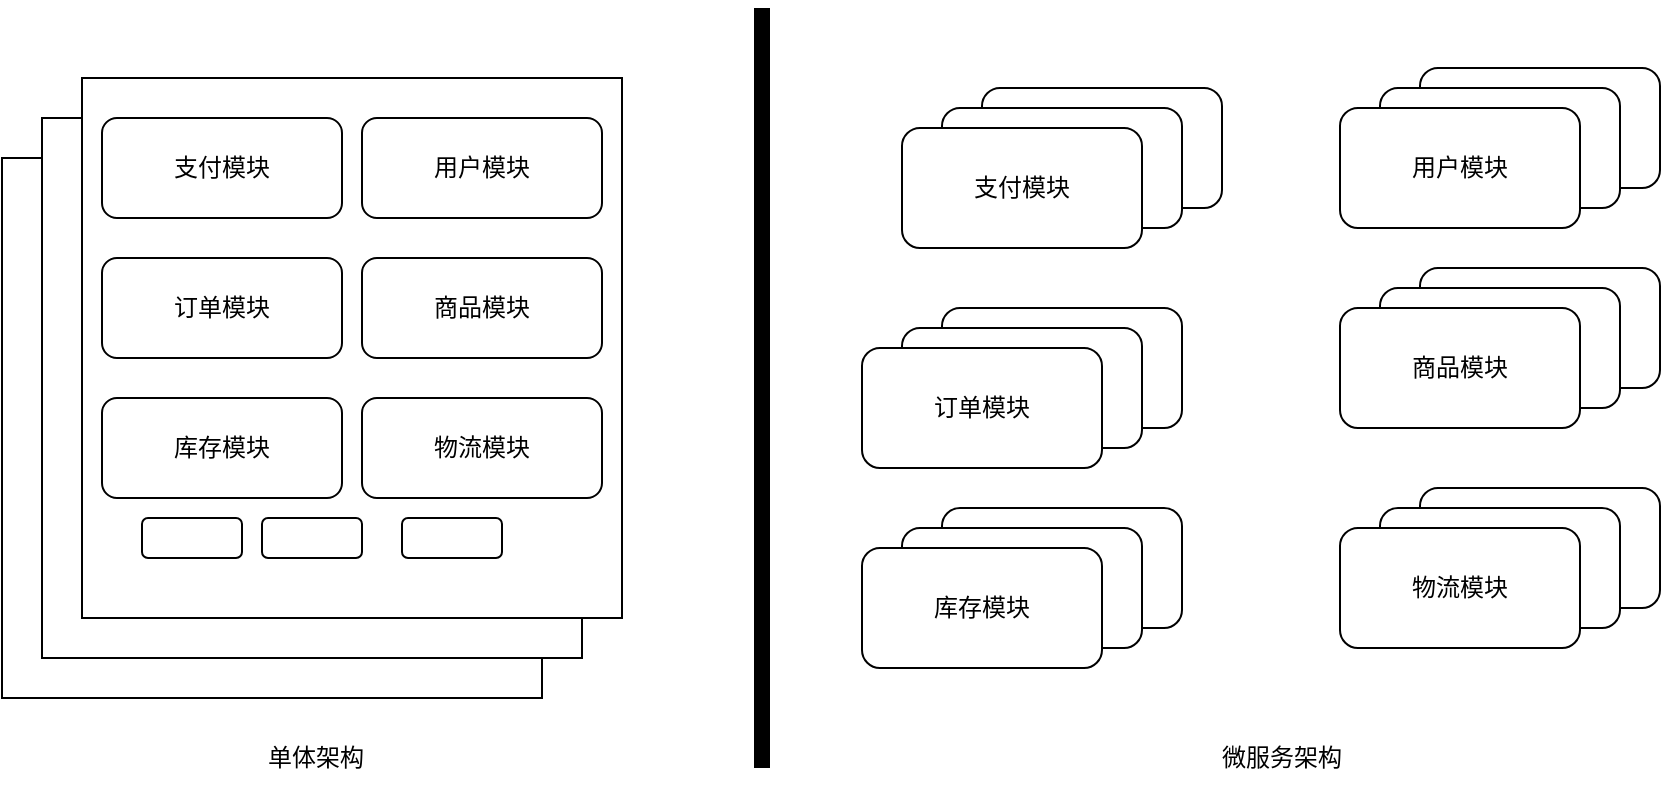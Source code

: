 <mxfile version="16.6.4" type="github" pages="2">
  <diagram id="87_Q6ZFnAjFzDvUmJnOb" name="Page-2">
    <mxGraphModel dx="1773" dy="1628" grid="1" gridSize="10" guides="1" tooltips="1" connect="1" arrows="1" fold="1" page="1" pageScale="1" pageWidth="827" pageHeight="1169" math="0" shadow="0">
      <root>
        <mxCell id="Rrpha_GVpdCCVJFFokgs-0" />
        <mxCell id="Rrpha_GVpdCCVJFFokgs-1" parent="Rrpha_GVpdCCVJFFokgs-0" />
        <mxCell id="TRPuWoFAxRg32xM1rv0A-3" value="" style="whiteSpace=wrap;html=1;aspect=fixed;" parent="Rrpha_GVpdCCVJFFokgs-1" vertex="1">
          <mxGeometry x="-600" y="75" width="270" height="270" as="geometry" />
        </mxCell>
        <mxCell id="TRPuWoFAxRg32xM1rv0A-4" value="" style="whiteSpace=wrap;html=1;aspect=fixed;" parent="Rrpha_GVpdCCVJFFokgs-1" vertex="1">
          <mxGeometry x="-580" y="55" width="270" height="270" as="geometry" />
        </mxCell>
        <mxCell id="TRPuWoFAxRg32xM1rv0A-0" value="" style="whiteSpace=wrap;html=1;aspect=fixed;" parent="Rrpha_GVpdCCVJFFokgs-1" vertex="1">
          <mxGeometry x="-560" y="35" width="270" height="270" as="geometry" />
        </mxCell>
        <mxCell id="TRPuWoFAxRg32xM1rv0A-1" value="支付模块" style="rounded=1;whiteSpace=wrap;html=1;" parent="Rrpha_GVpdCCVJFFokgs-1" vertex="1">
          <mxGeometry x="-550" y="55" width="120" height="50" as="geometry" />
        </mxCell>
        <mxCell id="TRPuWoFAxRg32xM1rv0A-5" value="用户模块" style="rounded=1;whiteSpace=wrap;html=1;" parent="Rrpha_GVpdCCVJFFokgs-1" vertex="1">
          <mxGeometry x="-420" y="55" width="120" height="50" as="geometry" />
        </mxCell>
        <mxCell id="TRPuWoFAxRg32xM1rv0A-7" value="订单模块" style="rounded=1;whiteSpace=wrap;html=1;" parent="Rrpha_GVpdCCVJFFokgs-1" vertex="1">
          <mxGeometry x="-550" y="125" width="120" height="50" as="geometry" />
        </mxCell>
        <mxCell id="TRPuWoFAxRg32xM1rv0A-8" value="商品模块" style="rounded=1;whiteSpace=wrap;html=1;" parent="Rrpha_GVpdCCVJFFokgs-1" vertex="1">
          <mxGeometry x="-420" y="125" width="120" height="50" as="geometry" />
        </mxCell>
        <mxCell id="TRPuWoFAxRg32xM1rv0A-9" value="库存模块" style="rounded=1;whiteSpace=wrap;html=1;" parent="Rrpha_GVpdCCVJFFokgs-1" vertex="1">
          <mxGeometry x="-550" y="195" width="120" height="50" as="geometry" />
        </mxCell>
        <mxCell id="TRPuWoFAxRg32xM1rv0A-10" value="物流模块" style="rounded=1;whiteSpace=wrap;html=1;" parent="Rrpha_GVpdCCVJFFokgs-1" vertex="1">
          <mxGeometry x="-420" y="195" width="120" height="50" as="geometry" />
        </mxCell>
        <mxCell id="TRPuWoFAxRg32xM1rv0A-11" value="" style="rounded=1;whiteSpace=wrap;html=1;" parent="Rrpha_GVpdCCVJFFokgs-1" vertex="1">
          <mxGeometry x="-530" y="255" width="50" height="20" as="geometry" />
        </mxCell>
        <mxCell id="TRPuWoFAxRg32xM1rv0A-12" value="" style="rounded=1;whiteSpace=wrap;html=1;" parent="Rrpha_GVpdCCVJFFokgs-1" vertex="1">
          <mxGeometry x="-470" y="255" width="50" height="20" as="geometry" />
        </mxCell>
        <mxCell id="TRPuWoFAxRg32xM1rv0A-13" value="" style="rounded=1;whiteSpace=wrap;html=1;fontStyle=1" parent="Rrpha_GVpdCCVJFFokgs-1" vertex="1">
          <mxGeometry x="-400" y="255" width="50" height="20" as="geometry" />
        </mxCell>
        <mxCell id="TRPuWoFAxRg32xM1rv0A-15" value="" style="rounded=1;whiteSpace=wrap;html=1;" parent="Rrpha_GVpdCCVJFFokgs-1" vertex="1">
          <mxGeometry x="-110" y="40" width="120" height="60" as="geometry" />
        </mxCell>
        <mxCell id="TRPuWoFAxRg32xM1rv0A-17" value="" style="rounded=1;whiteSpace=wrap;html=1;" parent="Rrpha_GVpdCCVJFFokgs-1" vertex="1">
          <mxGeometry x="-130" y="50" width="120" height="60" as="geometry" />
        </mxCell>
        <mxCell id="TRPuWoFAxRg32xM1rv0A-14" value="支付模块" style="rounded=1;whiteSpace=wrap;html=1;" parent="Rrpha_GVpdCCVJFFokgs-1" vertex="1">
          <mxGeometry x="-150" y="60" width="120" height="60" as="geometry" />
        </mxCell>
        <mxCell id="TRPuWoFAxRg32xM1rv0A-18" value="" style="rounded=1;whiteSpace=wrap;html=1;" parent="Rrpha_GVpdCCVJFFokgs-1" vertex="1">
          <mxGeometry x="109" y="30" width="120" height="60" as="geometry" />
        </mxCell>
        <mxCell id="TRPuWoFAxRg32xM1rv0A-19" value="" style="rounded=1;whiteSpace=wrap;html=1;" parent="Rrpha_GVpdCCVJFFokgs-1" vertex="1">
          <mxGeometry x="89" y="40" width="120" height="60" as="geometry" />
        </mxCell>
        <mxCell id="TRPuWoFAxRg32xM1rv0A-20" value="用户模块" style="rounded=1;whiteSpace=wrap;html=1;" parent="Rrpha_GVpdCCVJFFokgs-1" vertex="1">
          <mxGeometry x="69" y="50" width="120" height="60" as="geometry" />
        </mxCell>
        <mxCell id="TRPuWoFAxRg32xM1rv0A-21" value="" style="rounded=1;whiteSpace=wrap;html=1;" parent="Rrpha_GVpdCCVJFFokgs-1" vertex="1">
          <mxGeometry x="-130" y="150" width="120" height="60" as="geometry" />
        </mxCell>
        <mxCell id="TRPuWoFAxRg32xM1rv0A-22" value="" style="rounded=1;whiteSpace=wrap;html=1;" parent="Rrpha_GVpdCCVJFFokgs-1" vertex="1">
          <mxGeometry x="-150" y="160" width="120" height="60" as="geometry" />
        </mxCell>
        <mxCell id="TRPuWoFAxRg32xM1rv0A-23" value="订单模块" style="rounded=1;whiteSpace=wrap;html=1;" parent="Rrpha_GVpdCCVJFFokgs-1" vertex="1">
          <mxGeometry x="-170" y="170" width="120" height="60" as="geometry" />
        </mxCell>
        <mxCell id="TRPuWoFAxRg32xM1rv0A-24" value="" style="rounded=1;whiteSpace=wrap;html=1;" parent="Rrpha_GVpdCCVJFFokgs-1" vertex="1">
          <mxGeometry x="109" y="130" width="120" height="60" as="geometry" />
        </mxCell>
        <mxCell id="TRPuWoFAxRg32xM1rv0A-25" value="" style="rounded=1;whiteSpace=wrap;html=1;" parent="Rrpha_GVpdCCVJFFokgs-1" vertex="1">
          <mxGeometry x="89" y="140" width="120" height="60" as="geometry" />
        </mxCell>
        <mxCell id="TRPuWoFAxRg32xM1rv0A-26" value="商品模块" style="rounded=1;whiteSpace=wrap;html=1;" parent="Rrpha_GVpdCCVJFFokgs-1" vertex="1">
          <mxGeometry x="69" y="150" width="120" height="60" as="geometry" />
        </mxCell>
        <mxCell id="TRPuWoFAxRg32xM1rv0A-27" value="" style="rounded=1;whiteSpace=wrap;html=1;" parent="Rrpha_GVpdCCVJFFokgs-1" vertex="1">
          <mxGeometry x="-130" y="250" width="120" height="60" as="geometry" />
        </mxCell>
        <mxCell id="TRPuWoFAxRg32xM1rv0A-28" value="" style="rounded=1;whiteSpace=wrap;html=1;" parent="Rrpha_GVpdCCVJFFokgs-1" vertex="1">
          <mxGeometry x="-150" y="260" width="120" height="60" as="geometry" />
        </mxCell>
        <mxCell id="TRPuWoFAxRg32xM1rv0A-29" value="库存模块" style="rounded=1;whiteSpace=wrap;html=1;" parent="Rrpha_GVpdCCVJFFokgs-1" vertex="1">
          <mxGeometry x="-170" y="270" width="120" height="60" as="geometry" />
        </mxCell>
        <mxCell id="TRPuWoFAxRg32xM1rv0A-30" value="" style="rounded=1;whiteSpace=wrap;html=1;" parent="Rrpha_GVpdCCVJFFokgs-1" vertex="1">
          <mxGeometry x="109" y="240" width="120" height="60" as="geometry" />
        </mxCell>
        <mxCell id="TRPuWoFAxRg32xM1rv0A-31" value="" style="rounded=1;whiteSpace=wrap;html=1;" parent="Rrpha_GVpdCCVJFFokgs-1" vertex="1">
          <mxGeometry x="89" y="250" width="120" height="60" as="geometry" />
        </mxCell>
        <mxCell id="TRPuWoFAxRg32xM1rv0A-32" value="物流模块" style="rounded=1;whiteSpace=wrap;html=1;" parent="Rrpha_GVpdCCVJFFokgs-1" vertex="1">
          <mxGeometry x="69" y="260" width="120" height="60" as="geometry" />
        </mxCell>
        <mxCell id="ZVplLZ-tNldme0sA96Sk-5" value="" style="endArrow=none;html=1;rounded=0;strokeWidth=8;" edge="1" parent="Rrpha_GVpdCCVJFFokgs-1">
          <mxGeometry width="50" height="50" relative="1" as="geometry">
            <mxPoint x="-220" y="380" as="sourcePoint" />
            <mxPoint x="-220" as="targetPoint" />
          </mxGeometry>
        </mxCell>
        <mxCell id="ZVplLZ-tNldme0sA96Sk-7" value="单体架构" style="text;html=1;strokeColor=none;fillColor=none;align=center;verticalAlign=middle;whiteSpace=wrap;rounded=0;" vertex="1" parent="Rrpha_GVpdCCVJFFokgs-1">
          <mxGeometry x="-473" y="360" width="60" height="30" as="geometry" />
        </mxCell>
        <mxCell id="ZVplLZ-tNldme0sA96Sk-8" value="微服务架构" style="text;html=1;strokeColor=none;fillColor=none;align=center;verticalAlign=middle;whiteSpace=wrap;rounded=0;" vertex="1" parent="Rrpha_GVpdCCVJFFokgs-1">
          <mxGeometry y="360" width="80" height="30" as="geometry" />
        </mxCell>
      </root>
    </mxGraphModel>
  </diagram>
  <diagram id="Tp3frFxcCk2kaSJJFbRk" name="Page-3">
    <mxGraphModel dx="1773" dy="459" grid="1" gridSize="10" guides="1" tooltips="1" connect="1" arrows="1" fold="1" page="1" pageScale="1" pageWidth="827" pageHeight="1169" math="0" shadow="0">
      <root>
        <mxCell id="FnapRPRA2rB0TodCsvH3-0" />
        <mxCell id="FnapRPRA2rB0TodCsvH3-1" parent="FnapRPRA2rB0TodCsvH3-0" />
        <mxCell id="M9XMl_ZK3v2Df0_AZ0CA-0" value="" style="rounded=0;whiteSpace=wrap;html=1;sketch=0;dashed=1;" parent="FnapRPRA2rB0TodCsvH3-1" vertex="1">
          <mxGeometry x="20" y="585" width="530" height="105" as="geometry" />
        </mxCell>
        <mxCell id="M9XMl_ZK3v2Df0_AZ0CA-1" value="注册中心" style="ellipse;shape=cloud;whiteSpace=wrap;html=1;rounded=0;sketch=0;" parent="FnapRPRA2rB0TodCsvH3-1" vertex="1">
          <mxGeometry x="270" y="442" width="120" height="80" as="geometry" />
        </mxCell>
        <mxCell id="M9XMl_ZK3v2Df0_AZ0CA-2" value="配置中心" style="sketch=0;outlineConnect=0;fontColor=#232F3E;gradientColor=none;fillColor=#232F3D;strokeColor=none;dashed=0;verticalLabelPosition=bottom;verticalAlign=top;align=center;html=1;fontSize=12;fontStyle=0;aspect=fixed;pointerEvents=1;shape=mxgraph.aws4.documents2;rounded=0;" parent="FnapRPRA2rB0TodCsvH3-1" vertex="1">
          <mxGeometry x="414.0" y="439.99" width="58.42" height="68.01" as="geometry" />
        </mxCell>
        <mxCell id="M9XMl_ZK3v2Df0_AZ0CA-3" value="运营服务项目成员" style="shape=umlActor;verticalLabelPosition=bottom;verticalAlign=top;html=1;outlineConnect=0;rounded=0;sketch=0;" parent="FnapRPRA2rB0TodCsvH3-1" vertex="1">
          <mxGeometry x="550" y="468" width="20" height="40" as="geometry" />
        </mxCell>
        <mxCell id="M9XMl_ZK3v2Df0_AZ0CA-4" value="" style="shape=flexArrow;endArrow=classic;html=1;rounded=1;sketch=0;curved=0;endWidth=13;endSize=5.33;" parent="FnapRPRA2rB0TodCsvH3-1" edge="1">
          <mxGeometry width="50" height="50" relative="1" as="geometry">
            <mxPoint x="540" y="493.5" as="sourcePoint" />
            <mxPoint x="490" y="493.5" as="targetPoint" />
          </mxGeometry>
        </mxCell>
        <mxCell id="M9XMl_ZK3v2Df0_AZ0CA-5" value="创建资源" style="text;html=1;strokeColor=none;fillColor=none;align=center;verticalAlign=middle;whiteSpace=wrap;rounded=0;sketch=0;" parent="FnapRPRA2rB0TodCsvH3-1" vertex="1">
          <mxGeometry x="484" y="450" width="60" height="30" as="geometry" />
        </mxCell>
        <mxCell id="M9XMl_ZK3v2Df0_AZ0CA-6" value="业务项目成员" style="shape=umlActor;verticalLabelPosition=bottom;verticalAlign=top;html=1;outlineConnect=0;rounded=0;sketch=0;" parent="FnapRPRA2rB0TodCsvH3-1" vertex="1">
          <mxGeometry x="650" y="466" width="20" height="42" as="geometry" />
        </mxCell>
        <mxCell id="M9XMl_ZK3v2Df0_AZ0CA-7" value="" style="shape=flexArrow;endArrow=classic;html=1;rounded=1;sketch=0;curved=0;endWidth=14;endSize=5;" parent="FnapRPRA2rB0TodCsvH3-1" edge="1">
          <mxGeometry width="50" height="50" relative="1" as="geometry">
            <mxPoint x="637" y="493" as="sourcePoint" />
            <mxPoint x="587" y="493" as="targetPoint" />
          </mxGeometry>
        </mxCell>
        <mxCell id="M9XMl_ZK3v2Df0_AZ0CA-8" value="提交申请" style="text;html=1;strokeColor=none;fillColor=none;align=center;verticalAlign=middle;whiteSpace=wrap;rounded=0;sketch=0;" parent="FnapRPRA2rB0TodCsvH3-1" vertex="1">
          <mxGeometry x="585" y="450" width="60" height="30" as="geometry" />
        </mxCell>
        <mxCell id="M9XMl_ZK3v2Df0_AZ0CA-9" value="应用实例" style="rounded=1;whiteSpace=wrap;html=1;sketch=0;" parent="FnapRPRA2rB0TodCsvH3-1" vertex="1">
          <mxGeometry x="250" y="600" width="120" height="60" as="geometry" />
        </mxCell>
        <mxCell id="M9XMl_ZK3v2Df0_AZ0CA-10" value="应用实例" style="rounded=1;whiteSpace=wrap;html=1;sketch=0;" parent="FnapRPRA2rB0TodCsvH3-1" vertex="1">
          <mxGeometry x="411" y="600" width="120" height="60" as="geometry" />
        </mxCell>
        <mxCell id="M9XMl_ZK3v2Df0_AZ0CA-11" value="" style="shape=flexArrow;endArrow=classic;startArrow=classic;html=1;rounded=1;sketch=0;curved=0;startWidth=12;startSize=3.33;endWidth=12;endSize=3.33;" parent="FnapRPRA2rB0TodCsvH3-1" edge="1">
          <mxGeometry width="100" height="100" relative="1" as="geometry">
            <mxPoint x="327" y="582" as="sourcePoint" />
            <mxPoint x="327" y="524" as="targetPoint" />
          </mxGeometry>
        </mxCell>
        <mxCell id="M9XMl_ZK3v2Df0_AZ0CA-12" value="" style="shape=flexArrow;endArrow=classic;startArrow=classic;html=1;rounded=1;sketch=0;curved=0;startWidth=12;startSize=3.33;endWidth=12;endSize=3.33;" parent="FnapRPRA2rB0TodCsvH3-1" edge="1">
          <mxGeometry width="100" height="100" relative="1" as="geometry">
            <mxPoint x="446.71" y="580" as="sourcePoint" />
            <mxPoint x="446.71" y="533.99" as="targetPoint" />
          </mxGeometry>
        </mxCell>
        <mxCell id="M9XMl_ZK3v2Df0_AZ0CA-13" style="edgeStyle=orthogonalEdgeStyle;curved=0;rounded=1;sketch=0;orthogonalLoop=1;jettySize=auto;html=1;exitX=0;exitY=0;exitDx=120;exitDy=50;exitPerimeter=0;entryX=0.07;entryY=0.4;entryDx=0;entryDy=0;entryPerimeter=0;" parent="FnapRPRA2rB0TodCsvH3-1" source="M9XMl_ZK3v2Df0_AZ0CA-16" target="M9XMl_ZK3v2Df0_AZ0CA-1" edge="1">
          <mxGeometry relative="1" as="geometry" />
        </mxCell>
        <mxCell id="M9XMl_ZK3v2Df0_AZ0CA-14" style="edgeStyle=orthogonalEdgeStyle;curved=0;rounded=1;sketch=0;orthogonalLoop=1;jettySize=auto;html=1;exitX=0;exitY=0;exitDx=120;exitDy=50;exitPerimeter=0;" parent="FnapRPRA2rB0TodCsvH3-1" source="M9XMl_ZK3v2Df0_AZ0CA-16" target="M9XMl_ZK3v2Df0_AZ0CA-2" edge="1">
          <mxGeometry relative="1" as="geometry">
            <Array as="points">
              <mxPoint x="220" y="420" />
              <mxPoint x="443" y="420" />
            </Array>
          </mxGeometry>
        </mxCell>
        <mxCell id="M9XMl_ZK3v2Df0_AZ0CA-15" style="edgeStyle=orthogonalEdgeStyle;curved=0;rounded=1;sketch=0;orthogonalLoop=1;jettySize=auto;html=1;exitX=0;exitY=0;exitDx=70;exitDy=80;exitPerimeter=0;" parent="FnapRPRA2rB0TodCsvH3-1" source="M9XMl_ZK3v2Df0_AZ0CA-16" target="M9XMl_ZK3v2Df0_AZ0CA-17" edge="1">
          <mxGeometry relative="1" as="geometry" />
        </mxCell>
        <mxCell id="M9XMl_ZK3v2Df0_AZ0CA-16" value="服务治理" style="shape=cube;whiteSpace=wrap;html=1;boundedLbl=1;backgroundOutline=1;darkOpacity=0.05;darkOpacity2=0.1;rounded=0;sketch=0;" parent="FnapRPRA2rB0TodCsvH3-1" vertex="1">
          <mxGeometry x="100" y="450" width="120" height="80" as="geometry" />
        </mxCell>
        <mxCell id="M9XMl_ZK3v2Df0_AZ0CA-17" value="服务网关" style="sketch=0;points=[[0,0,0],[0.25,0,0],[0.5,0,0],[0.75,0,0],[1,0,0],[0,1,0],[0.25,1,0],[0.5,1,0],[0.75,1,0],[1,1,0],[0,0.25,0],[0,0.5,0],[0,0.75,0],[1,0.25,0],[1,0.5,0],[1,0.75,0]];outlineConnect=0;fontColor=#232F3E;gradientColor=#FFFFFF;gradientDirection=north;fillColor=#FFFFFF;strokeColor=#000000;dashed=0;verticalLabelPosition=bottom;verticalAlign=top;align=center;html=1;fontSize=12;fontStyle=0;aspect=fixed;shape=mxgraph.aws4.resourceIcon;resIcon=mxgraph.aws4.api_gateway;rounded=0;" parent="FnapRPRA2rB0TodCsvH3-1" vertex="1">
          <mxGeometry x="110" y="585" width="78" height="78" as="geometry" />
        </mxCell>
        <mxCell id="M9XMl_ZK3v2Df0_AZ0CA-18" value="业务项目成员" style="shape=umlActor;verticalLabelPosition=bottom;verticalAlign=top;html=1;outlineConnect=0;rounded=0;sketch=0;" parent="FnapRPRA2rB0TodCsvH3-1" vertex="1">
          <mxGeometry x="10" y="450" width="20" height="42" as="geometry" />
        </mxCell>
        <mxCell id="M9XMl_ZK3v2Df0_AZ0CA-19" value="" style="shape=flexArrow;endArrow=classic;html=1;rounded=1;sketch=0;curved=0;endWidth=10;endSize=5.35;entryX=-0.033;entryY=0.3;entryDx=0;entryDy=0;entryPerimeter=0;" parent="FnapRPRA2rB0TodCsvH3-1" target="M9XMl_ZK3v2Df0_AZ0CA-16" edge="1">
          <mxGeometry width="50" height="50" relative="1" as="geometry">
            <mxPoint x="40" y="474" as="sourcePoint" />
            <mxPoint x="100" y="450" as="targetPoint" />
          </mxGeometry>
        </mxCell>
        <mxCell id="M9XMl_ZK3v2Df0_AZ0CA-20" style="edgeStyle=orthogonalEdgeStyle;curved=0;rounded=1;sketch=0;orthogonalLoop=1;jettySize=auto;html=1;exitX=0.5;exitY=1;exitDx=0;exitDy=0;" parent="FnapRPRA2rB0TodCsvH3-1" source="M9XMl_ZK3v2Df0_AZ0CA-0" target="M9XMl_ZK3v2Df0_AZ0CA-0" edge="1">
          <mxGeometry relative="1" as="geometry" />
        </mxCell>
        <mxCell id="M9XMl_ZK3v2Df0_AZ0CA-21" value="设置" style="text;html=1;strokeColor=none;fillColor=none;align=center;verticalAlign=middle;whiteSpace=wrap;rounded=0;sketch=0;" parent="FnapRPRA2rB0TodCsvH3-1" vertex="1">
          <mxGeometry x="30" y="436" width="60" height="30" as="geometry" />
        </mxCell>
        <mxCell id="M9XMl_ZK3v2Df0_AZ0CA-22" value="项目组部署" style="text;html=1;strokeColor=none;fillColor=none;align=center;verticalAlign=middle;whiteSpace=wrap;rounded=0;" parent="FnapRPRA2rB0TodCsvH3-1" vertex="1">
          <mxGeometry x="30" y="602.5" width="20" height="70" as="geometry" />
        </mxCell>
      </root>
    </mxGraphModel>
  </diagram>
</mxfile>
